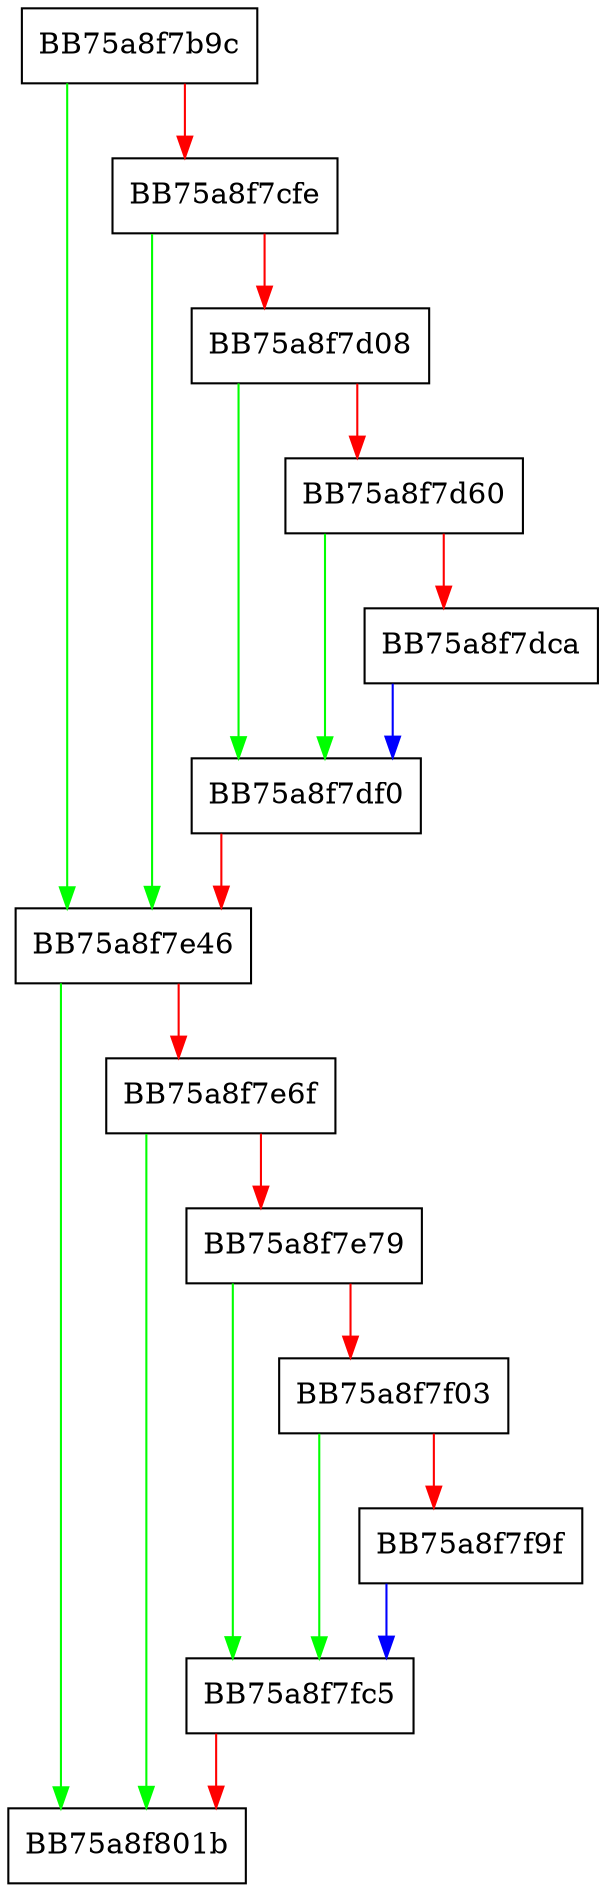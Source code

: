 digraph _process_all_telemetry_data {
  node [shape="box"];
  graph [splines=ortho];
  BB75a8f7b9c -> BB75a8f7e46 [color="green"];
  BB75a8f7b9c -> BB75a8f7cfe [color="red"];
  BB75a8f7cfe -> BB75a8f7e46 [color="green"];
  BB75a8f7cfe -> BB75a8f7d08 [color="red"];
  BB75a8f7d08 -> BB75a8f7df0 [color="green"];
  BB75a8f7d08 -> BB75a8f7d60 [color="red"];
  BB75a8f7d60 -> BB75a8f7df0 [color="green"];
  BB75a8f7d60 -> BB75a8f7dca [color="red"];
  BB75a8f7dca -> BB75a8f7df0 [color="blue"];
  BB75a8f7df0 -> BB75a8f7e46 [color="red"];
  BB75a8f7e46 -> BB75a8f801b [color="green"];
  BB75a8f7e46 -> BB75a8f7e6f [color="red"];
  BB75a8f7e6f -> BB75a8f801b [color="green"];
  BB75a8f7e6f -> BB75a8f7e79 [color="red"];
  BB75a8f7e79 -> BB75a8f7fc5 [color="green"];
  BB75a8f7e79 -> BB75a8f7f03 [color="red"];
  BB75a8f7f03 -> BB75a8f7fc5 [color="green"];
  BB75a8f7f03 -> BB75a8f7f9f [color="red"];
  BB75a8f7f9f -> BB75a8f7fc5 [color="blue"];
  BB75a8f7fc5 -> BB75a8f801b [color="red"];
}